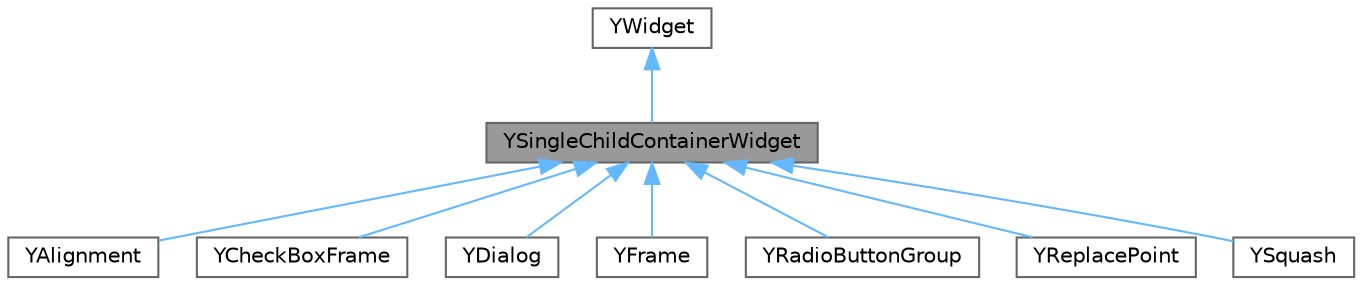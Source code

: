 digraph "YSingleChildContainerWidget"
{
 // LATEX_PDF_SIZE
  bgcolor="transparent";
  edge [fontname=Helvetica,fontsize=10,labelfontname=Helvetica,labelfontsize=10];
  node [fontname=Helvetica,fontsize=10,shape=box,height=0.2,width=0.4];
  Node1 [id="Node000001",label="YSingleChildContainerWidget",height=0.2,width=0.4,color="gray40", fillcolor="grey60", style="filled", fontcolor="black",tooltip=" "];
  Node2 -> Node1 [id="edge1_Node000001_Node000002",dir="back",color="steelblue1",style="solid",tooltip=" "];
  Node2 [id="Node000002",label="YWidget",height=0.2,width=0.4,color="gray40", fillcolor="white", style="filled",URL="$classYWidget.html",tooltip=" "];
  Node1 -> Node3 [id="edge2_Node000001_Node000003",dir="back",color="steelblue1",style="solid",tooltip=" "];
  Node3 [id="Node000003",label="YAlignment",height=0.2,width=0.4,color="gray40", fillcolor="white", style="filled",URL="$classYAlignment.html",tooltip=" "];
  Node1 -> Node4 [id="edge3_Node000001_Node000004",dir="back",color="steelblue1",style="solid",tooltip=" "];
  Node4 [id="Node000004",label="YCheckBoxFrame",height=0.2,width=0.4,color="gray40", fillcolor="white", style="filled",URL="$classYCheckBoxFrame.html",tooltip=" "];
  Node1 -> Node5 [id="edge4_Node000001_Node000005",dir="back",color="steelblue1",style="solid",tooltip=" "];
  Node5 [id="Node000005",label="YDialog",height=0.2,width=0.4,color="gray40", fillcolor="white", style="filled",URL="$classYDialog.html",tooltip=" "];
  Node1 -> Node6 [id="edge5_Node000001_Node000006",dir="back",color="steelblue1",style="solid",tooltip=" "];
  Node6 [id="Node000006",label="YFrame",height=0.2,width=0.4,color="gray40", fillcolor="white", style="filled",URL="$classYFrame.html",tooltip=" "];
  Node1 -> Node7 [id="edge6_Node000001_Node000007",dir="back",color="steelblue1",style="solid",tooltip=" "];
  Node7 [id="Node000007",label="YRadioButtonGroup",height=0.2,width=0.4,color="gray40", fillcolor="white", style="filled",URL="$classYRadioButtonGroup.html",tooltip=" "];
  Node1 -> Node8 [id="edge7_Node000001_Node000008",dir="back",color="steelblue1",style="solid",tooltip=" "];
  Node8 [id="Node000008",label="YReplacePoint",height=0.2,width=0.4,color="gray40", fillcolor="white", style="filled",URL="$classYReplacePoint.html",tooltip=" "];
  Node1 -> Node9 [id="edge8_Node000001_Node000009",dir="back",color="steelblue1",style="solid",tooltip=" "];
  Node9 [id="Node000009",label="YSquash",height=0.2,width=0.4,color="gray40", fillcolor="white", style="filled",URL="$classYSquash.html",tooltip=" "];
}
